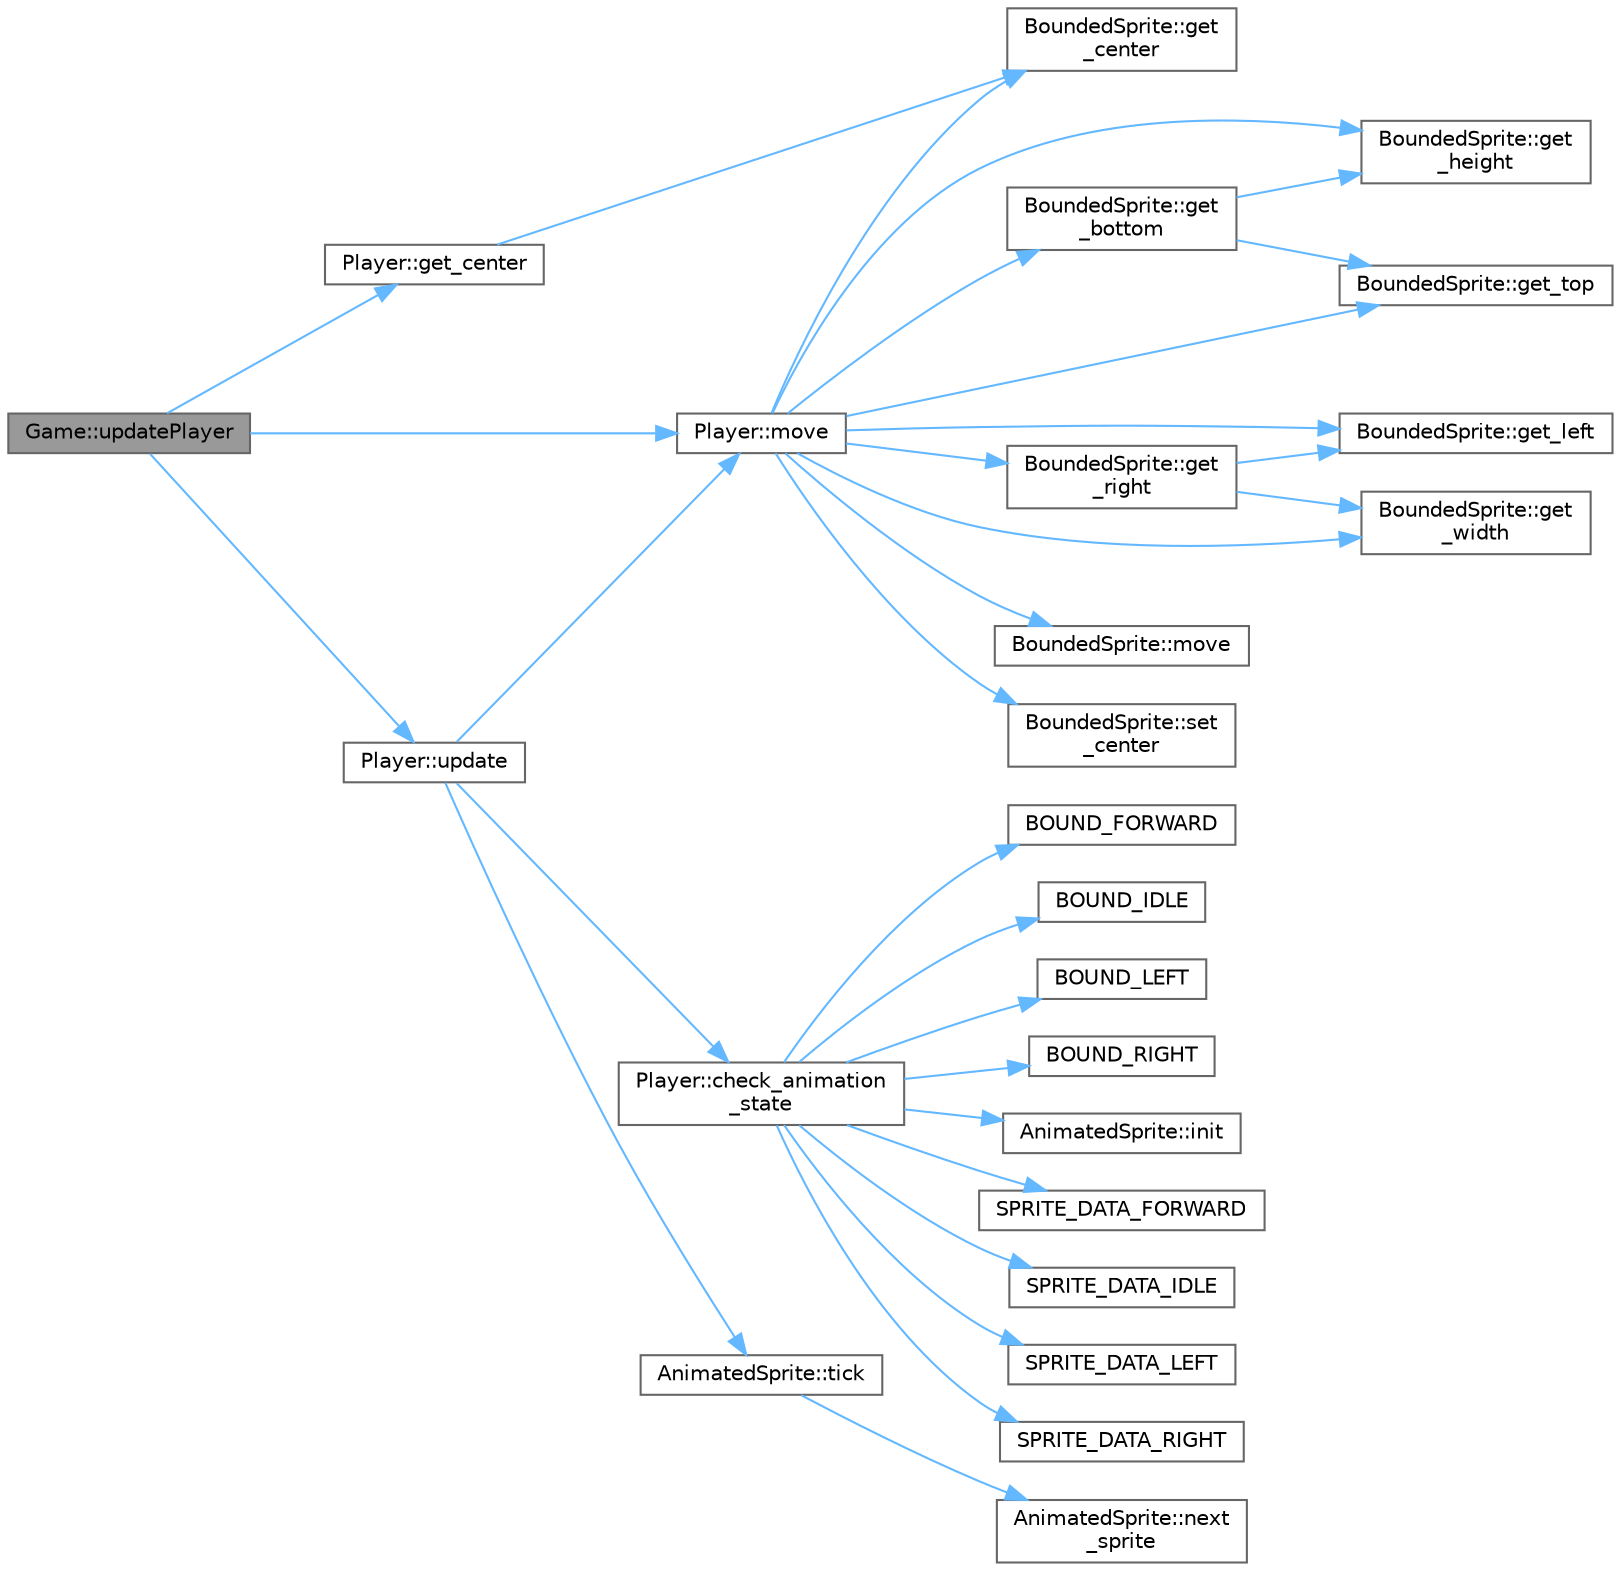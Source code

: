 digraph "Game::updatePlayer"
{
 // LATEX_PDF_SIZE
  bgcolor="transparent";
  edge [fontname=Helvetica,fontsize=10,labelfontname=Helvetica,labelfontsize=10];
  node [fontname=Helvetica,fontsize=10,shape=box,height=0.2,width=0.4];
  rankdir="LR";
  Node1 [id="Node000001",label="Game::updatePlayer",height=0.2,width=0.4,color="gray40", fillcolor="grey60", style="filled", fontcolor="black",tooltip=" "];
  Node1 -> Node2 [id="edge1_Node000001_Node000002",color="steelblue1",style="solid",tooltip=" "];
  Node2 [id="Node000002",label="Player::get_center",height=0.2,width=0.4,color="grey40", fillcolor="white", style="filled",URL="$d2/d4b/classPlayer.html#aa1bdd9ef8e413551ad255ef4dac2d0ea",tooltip=" "];
  Node2 -> Node3 [id="edge2_Node000002_Node000003",color="steelblue1",style="solid",tooltip=" "];
  Node3 [id="Node000003",label="BoundedSprite::get\l_center",height=0.2,width=0.4,color="grey40", fillcolor="white", style="filled",URL="$d2/d1f/classBoundedSprite.html#a0f99461a416d8f4ad3f57014d79deb8e",tooltip=" "];
  Node1 -> Node4 [id="edge3_Node000001_Node000004",color="steelblue1",style="solid",tooltip=" "];
  Node4 [id="Node000004",label="Player::move",height=0.2,width=0.4,color="grey40", fillcolor="white", style="filled",URL="$d2/d4b/classPlayer.html#ae02ee46d8c20dd0697b975f935b09839",tooltip=" "];
  Node4 -> Node5 [id="edge4_Node000004_Node000005",color="steelblue1",style="solid",tooltip=" "];
  Node5 [id="Node000005",label="BoundedSprite::get\l_bottom",height=0.2,width=0.4,color="grey40", fillcolor="white", style="filled",URL="$d2/d1f/classBoundedSprite.html#a7ce84283c832ff54665b6602397b7b90",tooltip=" "];
  Node5 -> Node6 [id="edge5_Node000005_Node000006",color="steelblue1",style="solid",tooltip=" "];
  Node6 [id="Node000006",label="BoundedSprite::get\l_height",height=0.2,width=0.4,color="grey40", fillcolor="white", style="filled",URL="$d2/d1f/classBoundedSprite.html#abe2338f123f6410aecdffdf62562ed9d",tooltip=" "];
  Node5 -> Node7 [id="edge6_Node000005_Node000007",color="steelblue1",style="solid",tooltip=" "];
  Node7 [id="Node000007",label="BoundedSprite::get_top",height=0.2,width=0.4,color="grey40", fillcolor="white", style="filled",URL="$d2/d1f/classBoundedSprite.html#aee40993514ca362913e5c54381e39873",tooltip=" "];
  Node4 -> Node3 [id="edge7_Node000004_Node000003",color="steelblue1",style="solid",tooltip=" "];
  Node4 -> Node6 [id="edge8_Node000004_Node000006",color="steelblue1",style="solid",tooltip=" "];
  Node4 -> Node8 [id="edge9_Node000004_Node000008",color="steelblue1",style="solid",tooltip=" "];
  Node8 [id="Node000008",label="BoundedSprite::get_left",height=0.2,width=0.4,color="grey40", fillcolor="white", style="filled",URL="$d2/d1f/classBoundedSprite.html#abb0cc08ee3722fc31f1c22b43d85070f",tooltip=" "];
  Node4 -> Node9 [id="edge10_Node000004_Node000009",color="steelblue1",style="solid",tooltip=" "];
  Node9 [id="Node000009",label="BoundedSprite::get\l_right",height=0.2,width=0.4,color="grey40", fillcolor="white", style="filled",URL="$d2/d1f/classBoundedSprite.html#abb887a279fa3bd28ad66defd5fa2ee11",tooltip=" "];
  Node9 -> Node8 [id="edge11_Node000009_Node000008",color="steelblue1",style="solid",tooltip=" "];
  Node9 -> Node10 [id="edge12_Node000009_Node000010",color="steelblue1",style="solid",tooltip=" "];
  Node10 [id="Node000010",label="BoundedSprite::get\l_width",height=0.2,width=0.4,color="grey40", fillcolor="white", style="filled",URL="$d2/d1f/classBoundedSprite.html#a6b2a4b21bb53ded8e9675cd6ed11afaf",tooltip=" "];
  Node4 -> Node7 [id="edge13_Node000004_Node000007",color="steelblue1",style="solid",tooltip=" "];
  Node4 -> Node10 [id="edge14_Node000004_Node000010",color="steelblue1",style="solid",tooltip=" "];
  Node4 -> Node11 [id="edge15_Node000004_Node000011",color="steelblue1",style="solid",tooltip=" "];
  Node11 [id="Node000011",label="BoundedSprite::move",height=0.2,width=0.4,color="grey40", fillcolor="white", style="filled",URL="$d2/d1f/classBoundedSprite.html#a622518f4924f60b75fcebc9a2dc433ec",tooltip=" "];
  Node4 -> Node12 [id="edge16_Node000004_Node000012",color="steelblue1",style="solid",tooltip=" "];
  Node12 [id="Node000012",label="BoundedSprite::set\l_center",height=0.2,width=0.4,color="grey40", fillcolor="white", style="filled",URL="$d2/d1f/classBoundedSprite.html#a6d91736ed8e4f8ce72755e800310ff04",tooltip=" "];
  Node1 -> Node13 [id="edge17_Node000001_Node000013",color="steelblue1",style="solid",tooltip=" "];
  Node13 [id="Node000013",label="Player::update",height=0.2,width=0.4,color="grey40", fillcolor="white", style="filled",URL="$d2/d4b/classPlayer.html#a82c3476f3e65a4e2ac6bcd040771bdd4",tooltip=" "];
  Node13 -> Node14 [id="edge18_Node000013_Node000014",color="steelblue1",style="solid",tooltip=" "];
  Node14 [id="Node000014",label="Player::check_animation\l_state",height=0.2,width=0.4,color="grey40", fillcolor="white", style="filled",URL="$d2/d4b/classPlayer.html#aa76d9cd306da920b3a7aeb641a2d3b8e",tooltip=" "];
  Node14 -> Node15 [id="edge19_Node000014_Node000015",color="steelblue1",style="solid",tooltip=" "];
  Node15 [id="Node000015",label="BOUND_FORWARD",height=0.2,width=0.4,color="grey40", fillcolor="white", style="filled",URL="$da/dbf/Player_8h.html#ad1eb63eb4dd3c45252c76f9922b099cb",tooltip=" "];
  Node14 -> Node16 [id="edge20_Node000014_Node000016",color="steelblue1",style="solid",tooltip=" "];
  Node16 [id="Node000016",label="BOUND_IDLE",height=0.2,width=0.4,color="grey40", fillcolor="white", style="filled",URL="$da/dbf/Player_8h.html#a1f4e1d2b03ea6eb7431d9b8d29ff2b3e",tooltip=" "];
  Node14 -> Node17 [id="edge21_Node000014_Node000017",color="steelblue1",style="solid",tooltip=" "];
  Node17 [id="Node000017",label="BOUND_LEFT",height=0.2,width=0.4,color="grey40", fillcolor="white", style="filled",URL="$da/dbf/Player_8h.html#ac93f0f4a8880edd936baf29b207b6b3d",tooltip=" "];
  Node14 -> Node18 [id="edge22_Node000014_Node000018",color="steelblue1",style="solid",tooltip=" "];
  Node18 [id="Node000018",label="BOUND_RIGHT",height=0.2,width=0.4,color="grey40", fillcolor="white", style="filled",URL="$da/dbf/Player_8h.html#a5f30f8d7af57fed20b93c936a05e8fcb",tooltip=" "];
  Node14 -> Node19 [id="edge23_Node000014_Node000019",color="steelblue1",style="solid",tooltip=" "];
  Node19 [id="Node000019",label="AnimatedSprite::init",height=0.2,width=0.4,color="grey40", fillcolor="white", style="filled",URL="$d4/df0/classAnimatedSprite.html#a511e11e4f7dfd529e1b3b1571b20dbff",tooltip=" "];
  Node14 -> Node20 [id="edge24_Node000014_Node000020",color="steelblue1",style="solid",tooltip=" "];
  Node20 [id="Node000020",label="SPRITE_DATA_FORWARD",height=0.2,width=0.4,color="grey40", fillcolor="white", style="filled",URL="$da/dbf/Player_8h.html#a771e65eabd818accee9170334c3a17f6",tooltip=" "];
  Node14 -> Node21 [id="edge25_Node000014_Node000021",color="steelblue1",style="solid",tooltip=" "];
  Node21 [id="Node000021",label="SPRITE_DATA_IDLE",height=0.2,width=0.4,color="grey40", fillcolor="white", style="filled",URL="$da/dbf/Player_8h.html#a4a7891206f8453217cb9eb27f2d0a03f",tooltip=" "];
  Node14 -> Node22 [id="edge26_Node000014_Node000022",color="steelblue1",style="solid",tooltip=" "];
  Node22 [id="Node000022",label="SPRITE_DATA_LEFT",height=0.2,width=0.4,color="grey40", fillcolor="white", style="filled",URL="$da/dbf/Player_8h.html#a19d77e3e3dcd963034b4d85b924e6096",tooltip=" "];
  Node14 -> Node23 [id="edge27_Node000014_Node000023",color="steelblue1",style="solid",tooltip=" "];
  Node23 [id="Node000023",label="SPRITE_DATA_RIGHT",height=0.2,width=0.4,color="grey40", fillcolor="white", style="filled",URL="$da/dbf/Player_8h.html#ae5212d1e83124600f49dd9d8b689c680",tooltip=" "];
  Node13 -> Node4 [id="edge28_Node000013_Node000004",color="steelblue1",style="solid",tooltip=" "];
  Node13 -> Node24 [id="edge29_Node000013_Node000024",color="steelblue1",style="solid",tooltip=" "];
  Node24 [id="Node000024",label="AnimatedSprite::tick",height=0.2,width=0.4,color="grey40", fillcolor="white", style="filled",URL="$d4/df0/classAnimatedSprite.html#aeb80e6926b57fc04fbf2d9f88e01e7c6",tooltip=" "];
  Node24 -> Node25 [id="edge30_Node000024_Node000025",color="steelblue1",style="solid",tooltip=" "];
  Node25 [id="Node000025",label="AnimatedSprite::next\l_sprite",height=0.2,width=0.4,color="grey40", fillcolor="white", style="filled",URL="$d4/df0/classAnimatedSprite.html#ab9f3905a2a055777f953aadb26f730de",tooltip=" "];
}
